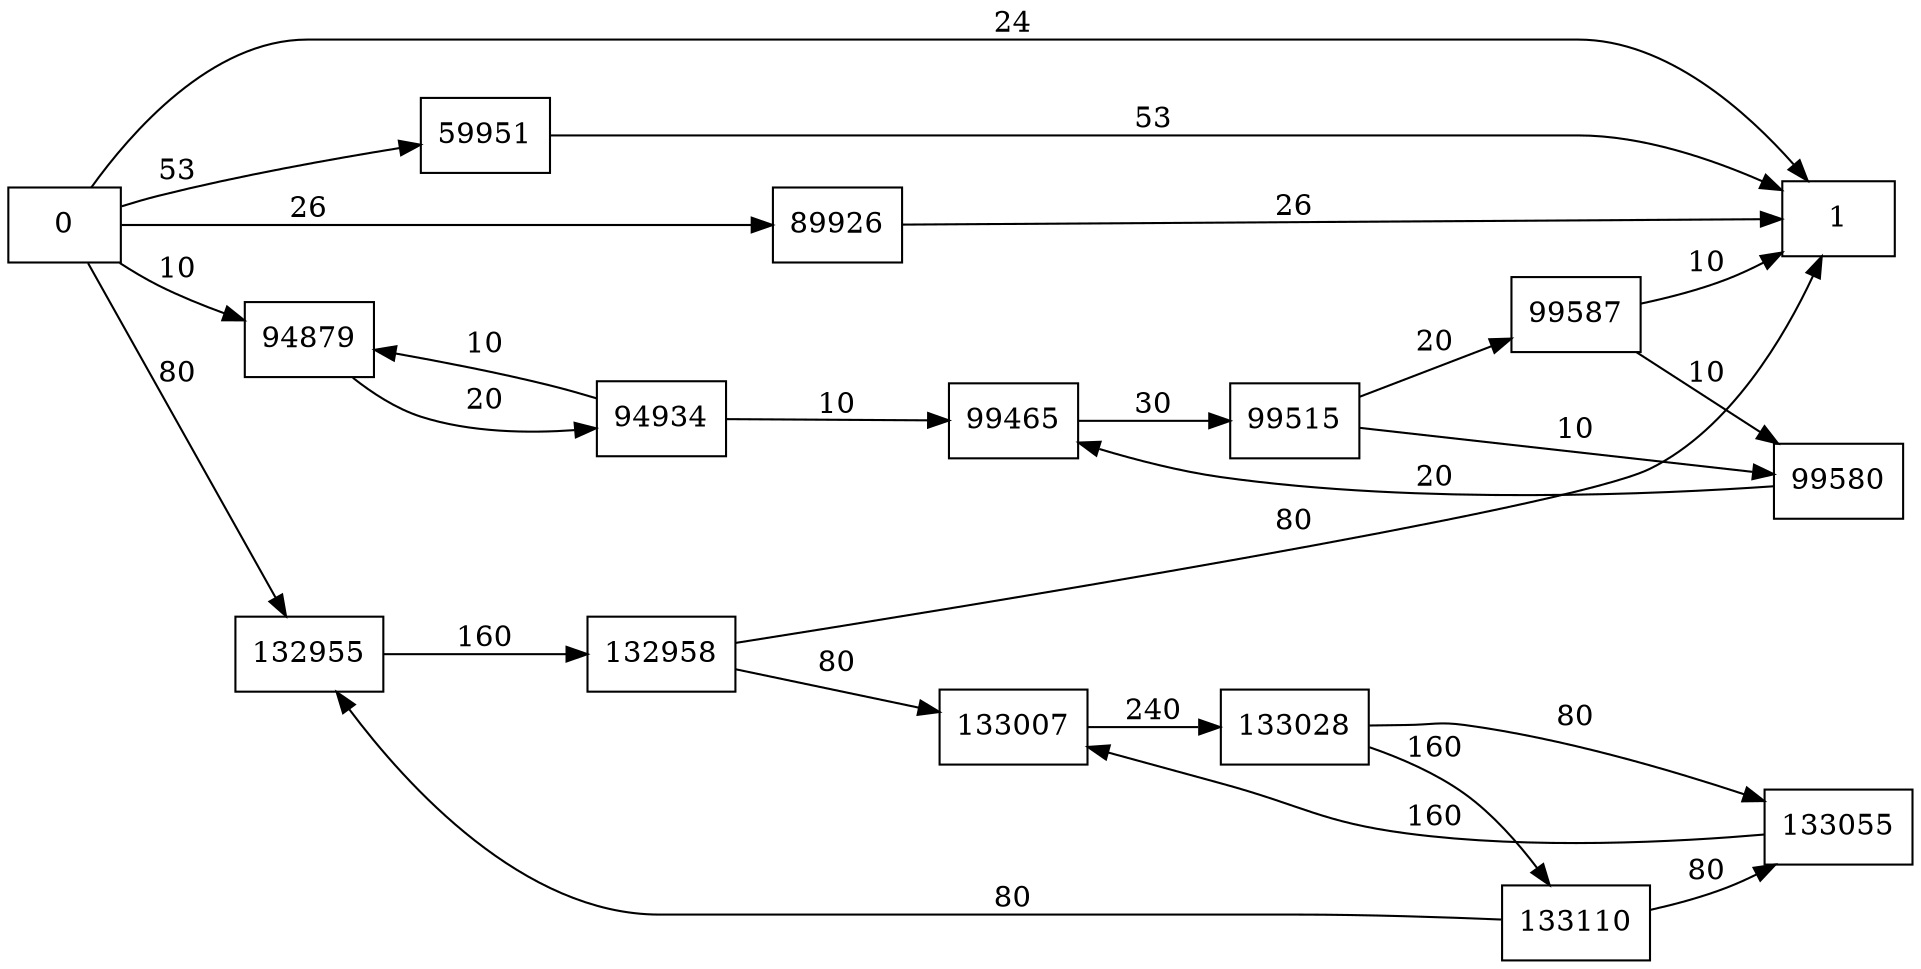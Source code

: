 digraph {
	graph [rankdir=LR]
	node [shape=rectangle]
	59951 -> 1 [label=53]
	89926 -> 1 [label=26]
	94879 -> 94934 [label=20]
	94934 -> 94879 [label=10]
	94934 -> 99465 [label=10]
	99465 -> 99515 [label=30]
	99515 -> 99580 [label=10]
	99515 -> 99587 [label=20]
	99580 -> 99465 [label=20]
	99587 -> 99580 [label=10]
	99587 -> 1 [label=10]
	132955 -> 132958 [label=160]
	132958 -> 133007 [label=80]
	132958 -> 1 [label=80]
	133007 -> 133028 [label=240]
	133028 -> 133055 [label=80]
	133028 -> 133110 [label=160]
	133055 -> 133007 [label=160]
	133110 -> 133055 [label=80]
	133110 -> 132955 [label=80]
	0 -> 1 [label=24]
	0 -> 59951 [label=53]
	0 -> 89926 [label=26]
	0 -> 94879 [label=10]
	0 -> 132955 [label=80]
}

